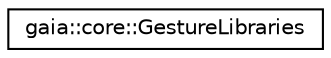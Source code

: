digraph G
{
  edge [fontname="Helvetica",fontsize="10",labelfontname="Helvetica",labelfontsize="10"];
  node [fontname="Helvetica",fontsize="10",shape=record];
  rankdir=LR;
  Node1 [label="gaia::core::GestureLibraries",height=0.2,width=0.4,color="black", fillcolor="white", style="filled",URL="$db/de7/classgaia_1_1core_1_1_gesture_libraries.html",tooltip="Generate different loading type of GestureRecognizer."];
}
